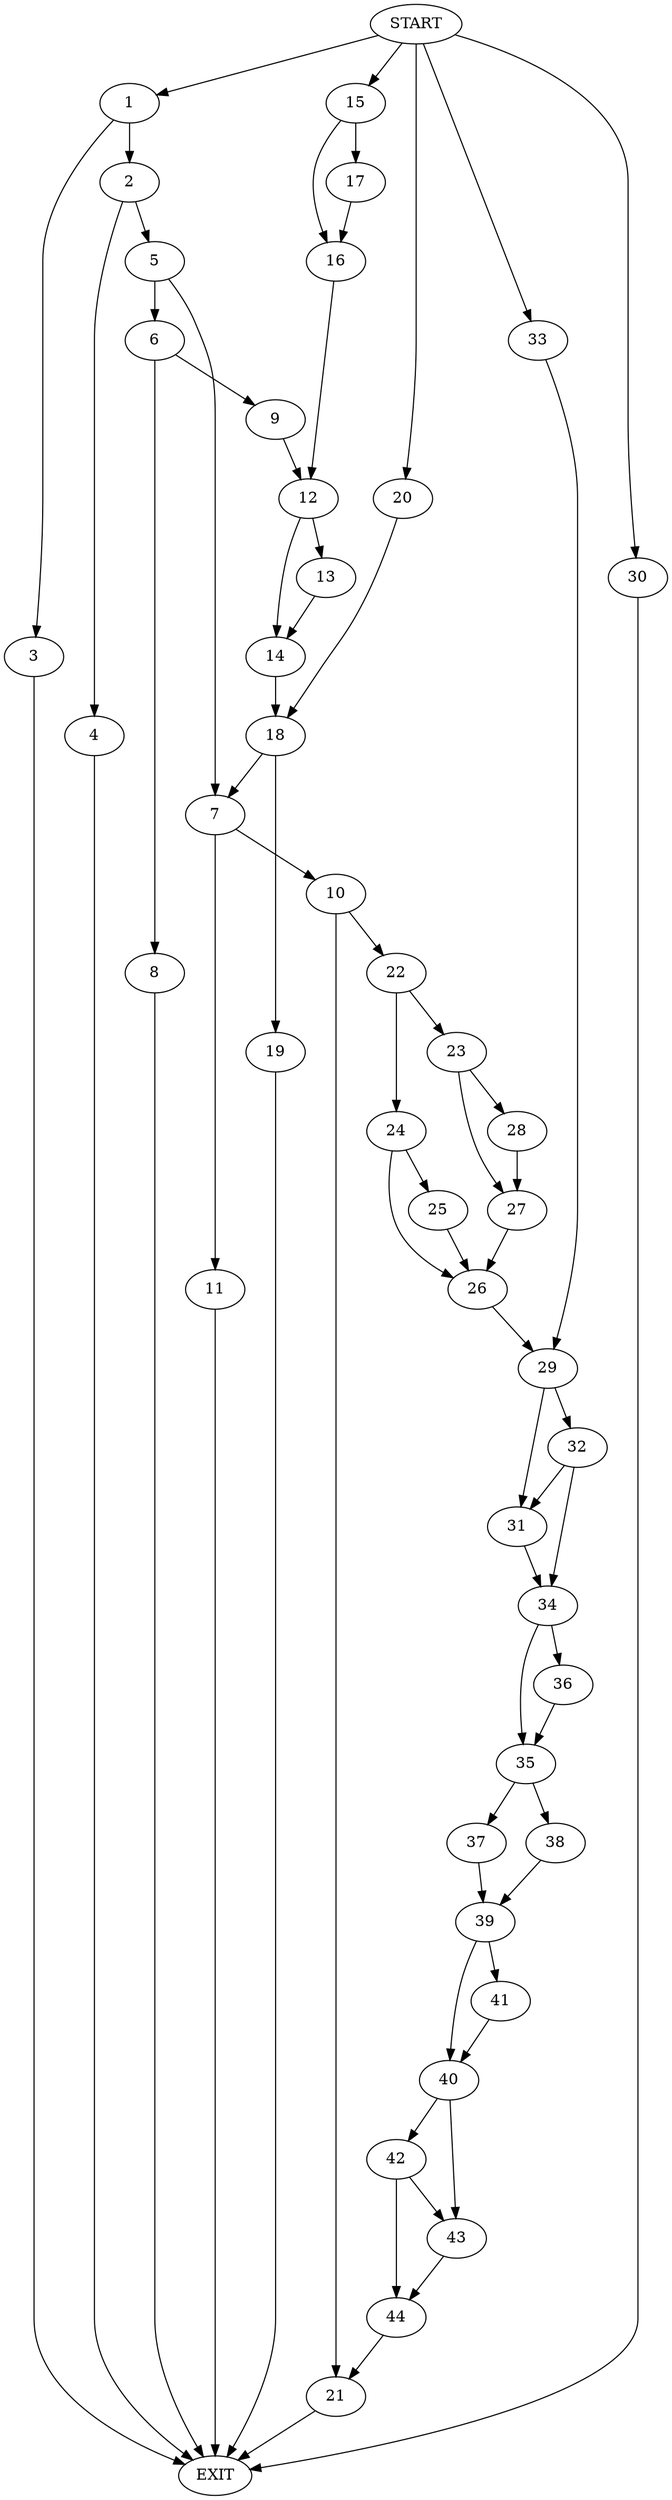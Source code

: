 digraph {
0 [label="START"]
45 [label="EXIT"]
0 -> 1
1 -> 2
1 -> 3
3 -> 45
2 -> 4
2 -> 5
4 -> 45
5 -> 6
5 -> 7
6 -> 8
6 -> 9
7 -> 10
7 -> 11
9 -> 12
8 -> 45
12 -> 13
12 -> 14
0 -> 15
15 -> 16
15 -> 17
16 -> 12
17 -> 16
14 -> 18
13 -> 14
18 -> 19
18 -> 7
0 -> 20
20 -> 18
19 -> 45
11 -> 45
10 -> 21
10 -> 22
21 -> 45
22 -> 23
22 -> 24
24 -> 25
24 -> 26
23 -> 27
23 -> 28
27 -> 26
28 -> 27
26 -> 29
0 -> 30
30 -> 45
25 -> 26
29 -> 31
29 -> 32
0 -> 33
33 -> 29
31 -> 34
32 -> 31
32 -> 34
34 -> 35
34 -> 36
35 -> 37
35 -> 38
36 -> 35
38 -> 39
37 -> 39
39 -> 40
39 -> 41
41 -> 40
40 -> 42
40 -> 43
43 -> 44
42 -> 43
42 -> 44
44 -> 21
}
